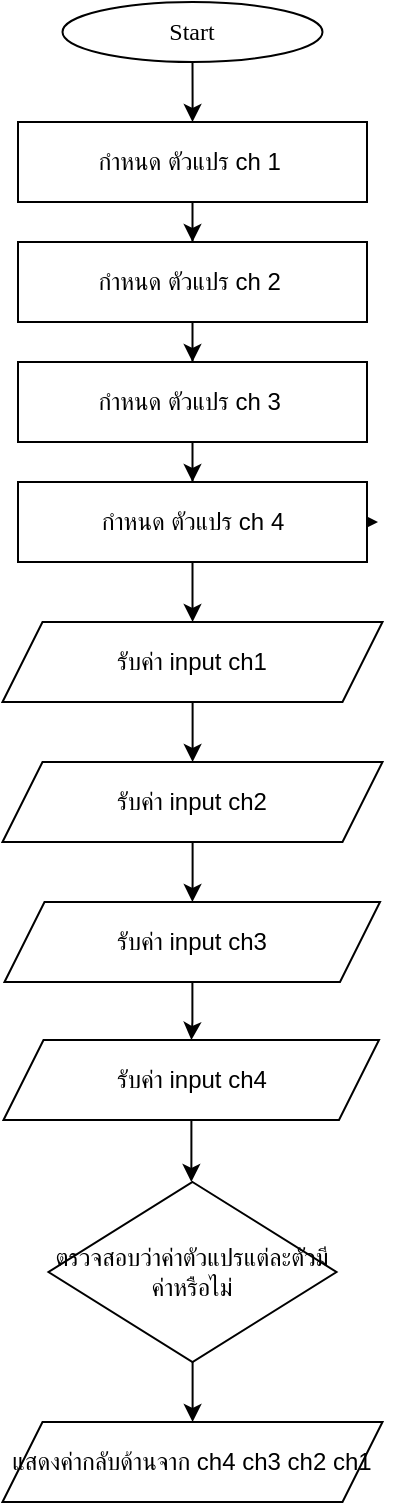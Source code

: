 <mxfile version="24.9.0">
  <diagram name="Page-1" id="IzWNT2rhH8QL3VfXFZFP">
    <mxGraphModel dx="1718" dy="471" grid="1" gridSize="10" guides="1" tooltips="1" connect="1" arrows="1" fold="1" page="1" pageScale="1" pageWidth="850" pageHeight="1100" math="0" shadow="0">
      <root>
        <mxCell id="0" />
        <mxCell id="1" parent="0" />
        <mxCell id="MtejKWfM1y6CtzYDJQUg-7" value="" style="edgeStyle=orthogonalEdgeStyle;rounded=0;orthogonalLoop=1;jettySize=auto;html=1;" edge="1" parent="1" source="MtejKWfM1y6CtzYDJQUg-1" target="MtejKWfM1y6CtzYDJQUg-3">
          <mxGeometry relative="1" as="geometry" />
        </mxCell>
        <mxCell id="MtejKWfM1y6CtzYDJQUg-1" value="&lt;font data-font-src=&quot;https://fonts.googleapis.com/css?family=Sarabun&quot; face=&quot;Sarabun&quot;&gt;Start&lt;/font&gt;" style="ellipse;whiteSpace=wrap;html=1;" vertex="1" parent="1">
          <mxGeometry x="-477.75" y="60" width="130" height="30" as="geometry" />
        </mxCell>
        <mxCell id="MtejKWfM1y6CtzYDJQUg-16" value="" style="edgeStyle=orthogonalEdgeStyle;rounded=0;orthogonalLoop=1;jettySize=auto;html=1;" edge="1" parent="1" source="MtejKWfM1y6CtzYDJQUg-2" target="MtejKWfM1y6CtzYDJQUg-15">
          <mxGeometry relative="1" as="geometry" />
        </mxCell>
        <mxCell id="MtejKWfM1y6CtzYDJQUg-2" value="รับค่า input ch1" style="shape=parallelogram;perimeter=parallelogramPerimeter;whiteSpace=wrap;html=1;fixedSize=1;" vertex="1" parent="1">
          <mxGeometry x="-507.75" y="370" width="190" height="40" as="geometry" />
        </mxCell>
        <mxCell id="MtejKWfM1y6CtzYDJQUg-8" value="" style="edgeStyle=orthogonalEdgeStyle;rounded=0;orthogonalLoop=1;jettySize=auto;html=1;" edge="1" parent="1" source="MtejKWfM1y6CtzYDJQUg-3" target="MtejKWfM1y6CtzYDJQUg-4">
          <mxGeometry relative="1" as="geometry" />
        </mxCell>
        <mxCell id="MtejKWfM1y6CtzYDJQUg-3" value="กำหนด ตัวแปร ch 1&amp;nbsp;" style="rounded=0;whiteSpace=wrap;html=1;" vertex="1" parent="1">
          <mxGeometry x="-500" y="120" width="174.5" height="40" as="geometry" />
        </mxCell>
        <mxCell id="MtejKWfM1y6CtzYDJQUg-10" value="" style="edgeStyle=orthogonalEdgeStyle;rounded=0;orthogonalLoop=1;jettySize=auto;html=1;" edge="1" parent="1" source="MtejKWfM1y6CtzYDJQUg-4" target="MtejKWfM1y6CtzYDJQUg-9">
          <mxGeometry relative="1" as="geometry" />
        </mxCell>
        <mxCell id="MtejKWfM1y6CtzYDJQUg-4" value="กำหนด ตัวแปร ch 2&amp;nbsp;" style="rounded=0;whiteSpace=wrap;html=1;" vertex="1" parent="1">
          <mxGeometry x="-500" y="180" width="174.5" height="40" as="geometry" />
        </mxCell>
        <mxCell id="MtejKWfM1y6CtzYDJQUg-12" value="" style="edgeStyle=orthogonalEdgeStyle;rounded=0;orthogonalLoop=1;jettySize=auto;html=1;" edge="1" parent="1" source="MtejKWfM1y6CtzYDJQUg-9" target="MtejKWfM1y6CtzYDJQUg-11">
          <mxGeometry relative="1" as="geometry" />
        </mxCell>
        <mxCell id="MtejKWfM1y6CtzYDJQUg-9" value="กำหนด ตัวแปร ch 3&amp;nbsp;" style="rounded=0;whiteSpace=wrap;html=1;" vertex="1" parent="1">
          <mxGeometry x="-500" y="240" width="174.5" height="40" as="geometry" />
        </mxCell>
        <mxCell id="MtejKWfM1y6CtzYDJQUg-13" value="" style="edgeStyle=orthogonalEdgeStyle;rounded=0;orthogonalLoop=1;jettySize=auto;html=1;" edge="1" parent="1" source="MtejKWfM1y6CtzYDJQUg-11" target="MtejKWfM1y6CtzYDJQUg-2">
          <mxGeometry relative="1" as="geometry" />
        </mxCell>
        <mxCell id="MtejKWfM1y6CtzYDJQUg-14" style="edgeStyle=orthogonalEdgeStyle;rounded=0;orthogonalLoop=1;jettySize=auto;html=1;exitX=1;exitY=0.5;exitDx=0;exitDy=0;" edge="1" parent="1" source="MtejKWfM1y6CtzYDJQUg-11">
          <mxGeometry relative="1" as="geometry">
            <mxPoint x="-320" y="319.857" as="targetPoint" />
          </mxGeometry>
        </mxCell>
        <mxCell id="MtejKWfM1y6CtzYDJQUg-11" value="กำหนด ตัวแปร ch 4" style="rounded=0;whiteSpace=wrap;html=1;" vertex="1" parent="1">
          <mxGeometry x="-500" y="300" width="174.5" height="40" as="geometry" />
        </mxCell>
        <mxCell id="MtejKWfM1y6CtzYDJQUg-18" value="" style="edgeStyle=orthogonalEdgeStyle;rounded=0;orthogonalLoop=1;jettySize=auto;html=1;" edge="1" parent="1" source="MtejKWfM1y6CtzYDJQUg-15" target="MtejKWfM1y6CtzYDJQUg-17">
          <mxGeometry relative="1" as="geometry" />
        </mxCell>
        <mxCell id="MtejKWfM1y6CtzYDJQUg-15" value="รับค่า input ch2" style="shape=parallelogram;perimeter=parallelogramPerimeter;whiteSpace=wrap;html=1;fixedSize=1;" vertex="1" parent="1">
          <mxGeometry x="-507.75" y="440" width="190" height="40" as="geometry" />
        </mxCell>
        <mxCell id="MtejKWfM1y6CtzYDJQUg-20" value="" style="edgeStyle=orthogonalEdgeStyle;rounded=0;orthogonalLoop=1;jettySize=auto;html=1;" edge="1" parent="1" source="MtejKWfM1y6CtzYDJQUg-17" target="MtejKWfM1y6CtzYDJQUg-19">
          <mxGeometry relative="1" as="geometry" />
        </mxCell>
        <mxCell id="MtejKWfM1y6CtzYDJQUg-17" value="รับค่า input ch3" style="shape=parallelogram;perimeter=parallelogramPerimeter;whiteSpace=wrap;html=1;fixedSize=1;" vertex="1" parent="1">
          <mxGeometry x="-506.75" y="510" width="187.75" height="40" as="geometry" />
        </mxCell>
        <mxCell id="MtejKWfM1y6CtzYDJQUg-22" value="" style="edgeStyle=orthogonalEdgeStyle;rounded=0;orthogonalLoop=1;jettySize=auto;html=1;" edge="1" parent="1" source="MtejKWfM1y6CtzYDJQUg-19">
          <mxGeometry relative="1" as="geometry">
            <mxPoint x="-413.343" y="650" as="targetPoint" />
          </mxGeometry>
        </mxCell>
        <mxCell id="MtejKWfM1y6CtzYDJQUg-19" value="รับค่า input ch4" style="shape=parallelogram;perimeter=parallelogramPerimeter;whiteSpace=wrap;html=1;fixedSize=1;" vertex="1" parent="1">
          <mxGeometry x="-507.25" y="579" width="187.75" height="40" as="geometry" />
        </mxCell>
        <mxCell id="MtejKWfM1y6CtzYDJQUg-27" value="" style="edgeStyle=orthogonalEdgeStyle;rounded=0;orthogonalLoop=1;jettySize=auto;html=1;" edge="1" parent="1" source="MtejKWfM1y6CtzYDJQUg-24" target="MtejKWfM1y6CtzYDJQUg-26">
          <mxGeometry relative="1" as="geometry" />
        </mxCell>
        <mxCell id="MtejKWfM1y6CtzYDJQUg-24" value="ตรวจสอบว่าค่าตัวแปรแต่ละตัวมีค่าหรือไม่" style="rhombus;whiteSpace=wrap;html=1;" vertex="1" parent="1">
          <mxGeometry x="-484.75" y="650" width="144" height="90" as="geometry" />
        </mxCell>
        <mxCell id="MtejKWfM1y6CtzYDJQUg-26" value="แสดงค่ากลับด้านจาก ch4 ch3 ch2 ch1" style="shape=parallelogram;perimeter=parallelogramPerimeter;whiteSpace=wrap;html=1;fixedSize=1;" vertex="1" parent="1">
          <mxGeometry x="-507.75" y="770" width="190" height="40" as="geometry" />
        </mxCell>
      </root>
    </mxGraphModel>
  </diagram>
</mxfile>
